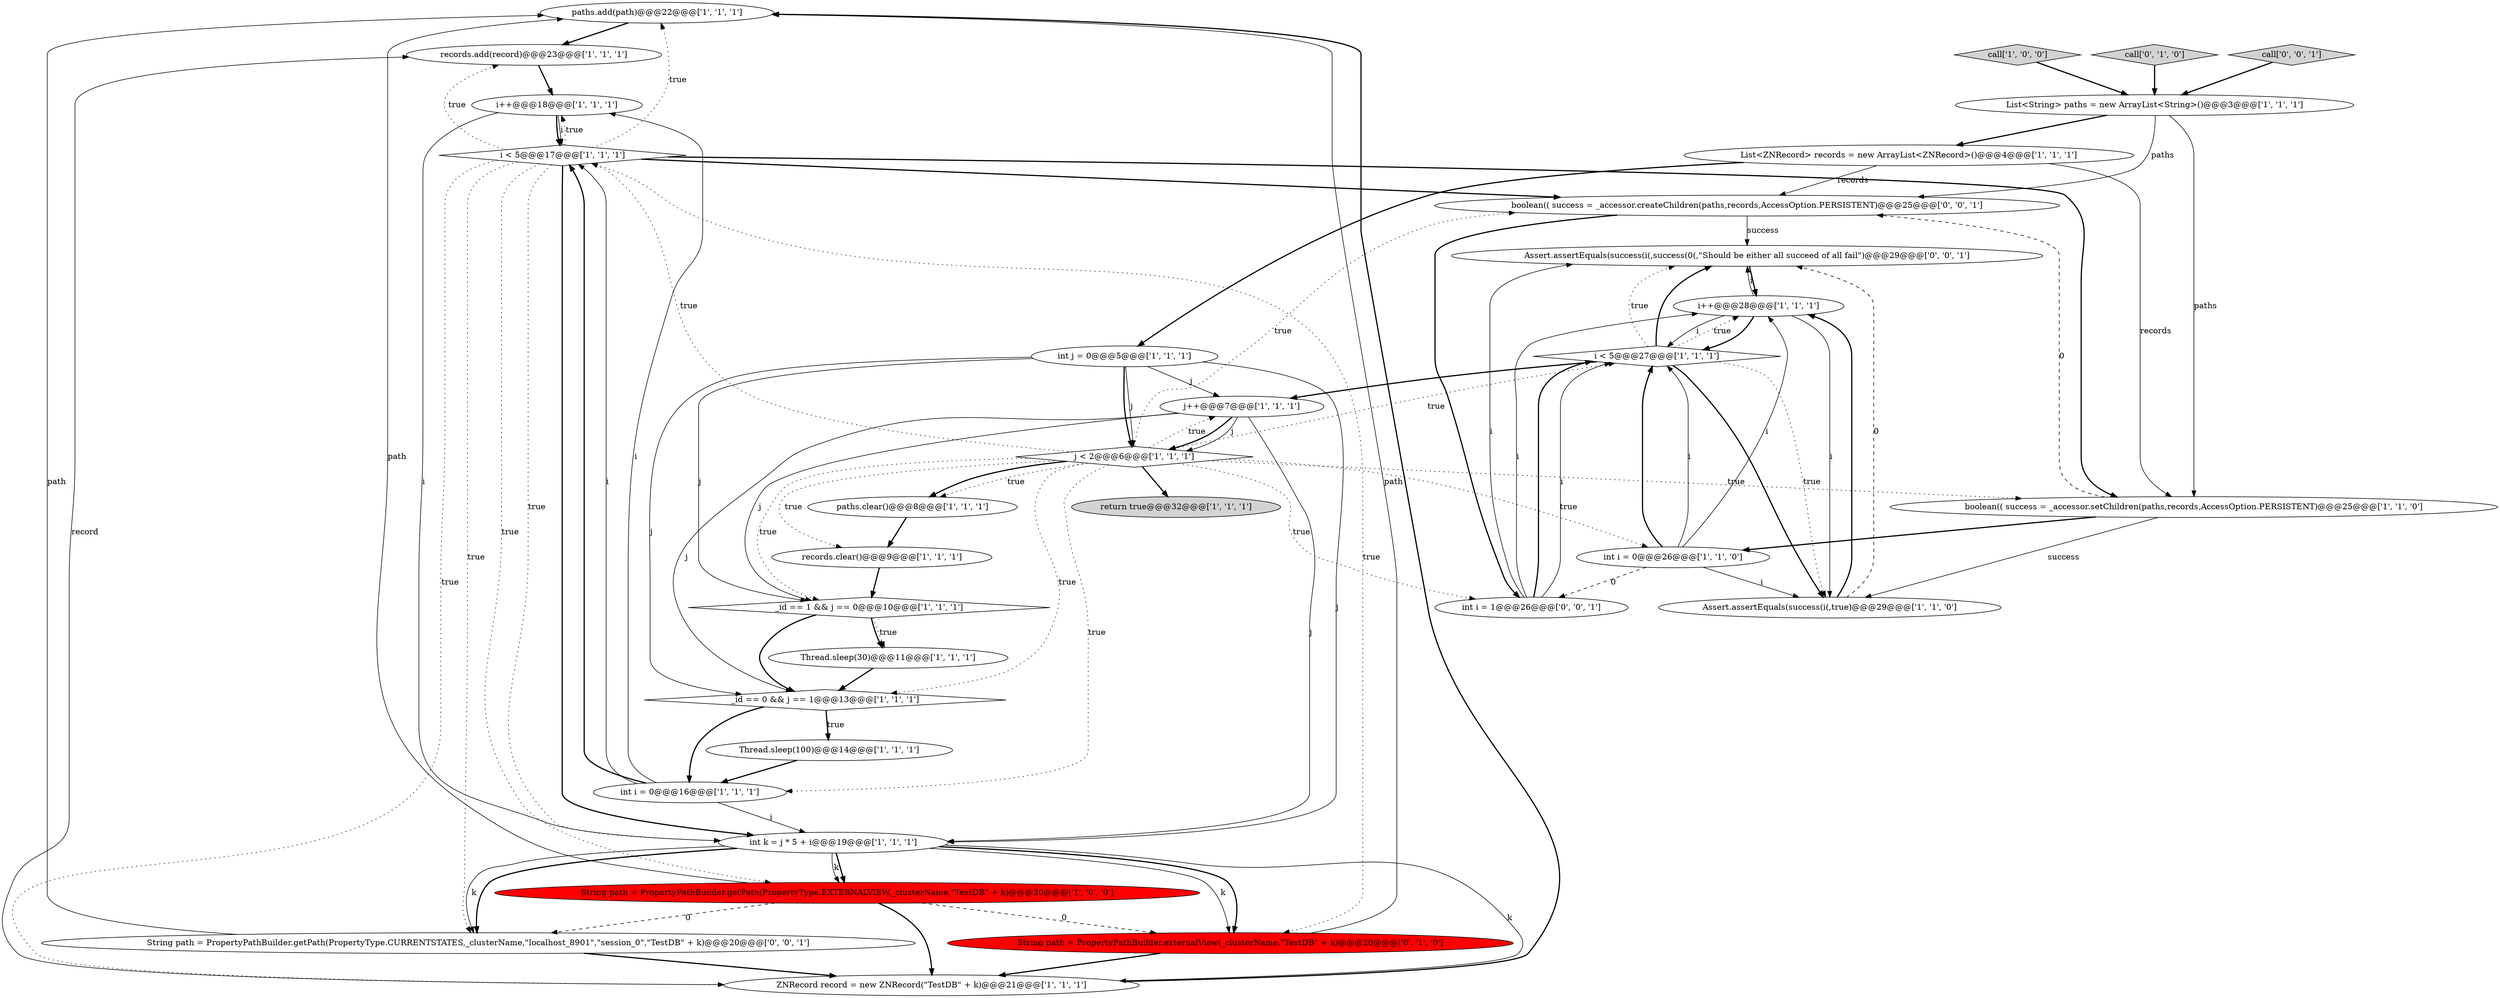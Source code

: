 digraph {
15 [style = filled, label = "paths.add(path)@@@22@@@['1', '1', '1']", fillcolor = white, shape = ellipse image = "AAA0AAABBB1BBB"];
2 [style = filled, label = "String path = PropertyPathBuilder.getPath(PropertyType.EXTERNALVIEW,_clusterName,\"TestDB\" + k)@@@20@@@['1', '0', '0']", fillcolor = red, shape = ellipse image = "AAA1AAABBB1BBB"];
5 [style = filled, label = "Thread.sleep(30)@@@11@@@['1', '1', '1']", fillcolor = white, shape = ellipse image = "AAA0AAABBB1BBB"];
13 [style = filled, label = "paths.clear()@@@8@@@['1', '1', '1']", fillcolor = white, shape = ellipse image = "AAA0AAABBB1BBB"];
17 [style = filled, label = "List<String> paths = new ArrayList<String>()@@@3@@@['1', '1', '1']", fillcolor = white, shape = ellipse image = "AAA0AAABBB1BBB"];
16 [style = filled, label = "records.clear()@@@9@@@['1', '1', '1']", fillcolor = white, shape = ellipse image = "AAA0AAABBB1BBB"];
25 [style = filled, label = "Assert.assertEquals(success(i(,true)@@@29@@@['1', '1', '0']", fillcolor = white, shape = ellipse image = "AAA0AAABBB1BBB"];
32 [style = filled, label = "Assert.assertEquals(success(i(,success(0(,\"Should be either all succeed of all fail\")@@@29@@@['0', '0', '1']", fillcolor = white, shape = ellipse image = "AAA0AAABBB3BBB"];
23 [style = filled, label = "List<ZNRecord> records = new ArrayList<ZNRecord>()@@@4@@@['1', '1', '1']", fillcolor = white, shape = ellipse image = "AAA0AAABBB1BBB"];
0 [style = filled, label = "Thread.sleep(100)@@@14@@@['1', '1', '1']", fillcolor = white, shape = ellipse image = "AAA0AAABBB1BBB"];
28 [style = filled, label = "boolean(( success = _accessor.createChildren(paths,records,AccessOption.PERSISTENT)@@@25@@@['0', '0', '1']", fillcolor = white, shape = ellipse image = "AAA0AAABBB3BBB"];
1 [style = filled, label = "boolean(( success = _accessor.setChildren(paths,records,AccessOption.PERSISTENT)@@@25@@@['1', '1', '0']", fillcolor = white, shape = ellipse image = "AAA0AAABBB1BBB"];
6 [style = filled, label = "i < 5@@@17@@@['1', '1', '1']", fillcolor = white, shape = diamond image = "AAA0AAABBB1BBB"];
3 [style = filled, label = "i < 5@@@27@@@['1', '1', '1']", fillcolor = white, shape = diamond image = "AAA0AAABBB1BBB"];
24 [style = filled, label = "call['1', '0', '0']", fillcolor = lightgray, shape = diamond image = "AAA0AAABBB1BBB"];
30 [style = filled, label = "String path = PropertyPathBuilder.getPath(PropertyType.CURRENTSTATES,_clusterName,\"localhost_8901\",\"session_0\",\"TestDB\" + k)@@@20@@@['0', '0', '1']", fillcolor = white, shape = ellipse image = "AAA0AAABBB3BBB"];
27 [style = filled, label = "call['0', '1', '0']", fillcolor = lightgray, shape = diamond image = "AAA0AAABBB2BBB"];
29 [style = filled, label = "int i = 1@@@26@@@['0', '0', '1']", fillcolor = white, shape = ellipse image = "AAA0AAABBB3BBB"];
11 [style = filled, label = "int j = 0@@@5@@@['1', '1', '1']", fillcolor = white, shape = ellipse image = "AAA0AAABBB1BBB"];
26 [style = filled, label = "String path = PropertyPathBuilder.externalView(_clusterName,\"TestDB\" + k)@@@20@@@['0', '1', '0']", fillcolor = red, shape = ellipse image = "AAA1AAABBB2BBB"];
19 [style = filled, label = "_id == 0 && j == 1@@@13@@@['1', '1', '1']", fillcolor = white, shape = diamond image = "AAA0AAABBB1BBB"];
18 [style = filled, label = "int i = 0@@@16@@@['1', '1', '1']", fillcolor = white, shape = ellipse image = "AAA0AAABBB1BBB"];
7 [style = filled, label = "i++@@@18@@@['1', '1', '1']", fillcolor = white, shape = ellipse image = "AAA0AAABBB1BBB"];
22 [style = filled, label = "ZNRecord record = new ZNRecord(\"TestDB\" + k)@@@21@@@['1', '1', '1']", fillcolor = white, shape = ellipse image = "AAA0AAABBB1BBB"];
31 [style = filled, label = "call['0', '0', '1']", fillcolor = lightgray, shape = diamond image = "AAA0AAABBB3BBB"];
14 [style = filled, label = "int i = 0@@@26@@@['1', '1', '0']", fillcolor = white, shape = ellipse image = "AAA0AAABBB1BBB"];
8 [style = filled, label = "int k = j * 5 + i@@@19@@@['1', '1', '1']", fillcolor = white, shape = ellipse image = "AAA0AAABBB1BBB"];
20 [style = filled, label = "i++@@@28@@@['1', '1', '1']", fillcolor = white, shape = ellipse image = "AAA0AAABBB1BBB"];
9 [style = filled, label = "_id == 1 && j == 0@@@10@@@['1', '1', '1']", fillcolor = white, shape = diamond image = "AAA0AAABBB1BBB"];
21 [style = filled, label = "j < 2@@@6@@@['1', '1', '1']", fillcolor = white, shape = diamond image = "AAA0AAABBB1BBB"];
10 [style = filled, label = "records.add(record)@@@23@@@['1', '1', '1']", fillcolor = white, shape = ellipse image = "AAA0AAABBB1BBB"];
12 [style = filled, label = "j++@@@7@@@['1', '1', '1']", fillcolor = white, shape = ellipse image = "AAA0AAABBB1BBB"];
4 [style = filled, label = "return true@@@32@@@['1', '1', '1']", fillcolor = lightgray, shape = ellipse image = "AAA0AAABBB1BBB"];
14->3 [style = bold, label=""];
8->30 [style = bold, label=""];
17->1 [style = solid, label="paths"];
21->12 [style = dotted, label="true"];
18->7 [style = solid, label="i"];
15->10 [style = bold, label=""];
22->15 [style = bold, label=""];
21->18 [style = dotted, label="true"];
14->25 [style = solid, label="i"];
1->25 [style = solid, label="success"];
3->25 [style = dotted, label="true"];
11->12 [style = solid, label="j"];
12->21 [style = solid, label="j"];
26->22 [style = bold, label=""];
11->21 [style = solid, label="j"];
8->26 [style = solid, label="k"];
28->32 [style = solid, label="success"];
6->26 [style = dotted, label="true"];
24->17 [style = bold, label=""];
27->17 [style = bold, label=""];
9->5 [style = bold, label=""];
7->6 [style = solid, label="i"];
12->19 [style = solid, label="j"];
2->26 [style = dashed, label="0"];
11->19 [style = solid, label="j"];
32->20 [style = bold, label=""];
16->9 [style = bold, label=""];
23->1 [style = solid, label="records"];
21->13 [style = bold, label=""];
6->15 [style = dotted, label="true"];
19->18 [style = bold, label=""];
12->21 [style = bold, label=""];
21->29 [style = dotted, label="true"];
23->28 [style = solid, label="records"];
20->3 [style = bold, label=""];
2->30 [style = dashed, label="0"];
10->7 [style = bold, label=""];
13->16 [style = bold, label=""];
21->28 [style = dotted, label="true"];
8->30 [style = solid, label="k"];
21->9 [style = dotted, label="true"];
19->0 [style = dotted, label="true"];
7->6 [style = bold, label=""];
17->28 [style = solid, label="paths"];
6->7 [style = dotted, label="true"];
20->25 [style = solid, label="i"];
21->13 [style = dotted, label="true"];
21->16 [style = dotted, label="true"];
14->29 [style = dashed, label="0"];
18->6 [style = solid, label="i"];
21->6 [style = dotted, label="true"];
21->4 [style = bold, label=""];
18->8 [style = solid, label="i"];
28->29 [style = bold, label=""];
20->32 [style = solid, label="i"];
30->15 [style = solid, label="path"];
3->20 [style = dotted, label="true"];
20->3 [style = solid, label="i"];
2->15 [style = solid, label="path"];
11->21 [style = bold, label=""];
3->12 [style = bold, label=""];
6->22 [style = dotted, label="true"];
1->28 [style = dashed, label="0"];
14->3 [style = solid, label="i"];
29->20 [style = solid, label="i"];
17->23 [style = bold, label=""];
22->10 [style = solid, label="record"];
19->0 [style = bold, label=""];
6->10 [style = dotted, label="true"];
5->19 [style = bold, label=""];
6->1 [style = bold, label=""];
25->20 [style = bold, label=""];
6->2 [style = dotted, label="true"];
8->2 [style = bold, label=""];
18->6 [style = bold, label=""];
6->8 [style = dotted, label="true"];
21->3 [style = dotted, label="true"];
14->20 [style = solid, label="i"];
9->19 [style = bold, label=""];
0->18 [style = bold, label=""];
31->17 [style = bold, label=""];
23->11 [style = bold, label=""];
11->9 [style = solid, label="j"];
7->8 [style = solid, label="i"];
8->2 [style = solid, label="k"];
9->5 [style = dotted, label="true"];
6->30 [style = dotted, label="true"];
8->22 [style = solid, label="k"];
30->22 [style = bold, label=""];
29->3 [style = solid, label="i"];
3->32 [style = dotted, label="true"];
25->32 [style = dashed, label="0"];
21->1 [style = dotted, label="true"];
26->15 [style = solid, label="path"];
29->32 [style = solid, label="i"];
3->25 [style = bold, label=""];
29->3 [style = bold, label=""];
12->9 [style = solid, label="j"];
11->8 [style = solid, label="j"];
21->19 [style = dotted, label="true"];
6->8 [style = bold, label=""];
21->14 [style = dotted, label="true"];
12->8 [style = solid, label="j"];
1->14 [style = bold, label=""];
2->22 [style = bold, label=""];
3->32 [style = bold, label=""];
6->28 [style = bold, label=""];
8->26 [style = bold, label=""];
}
